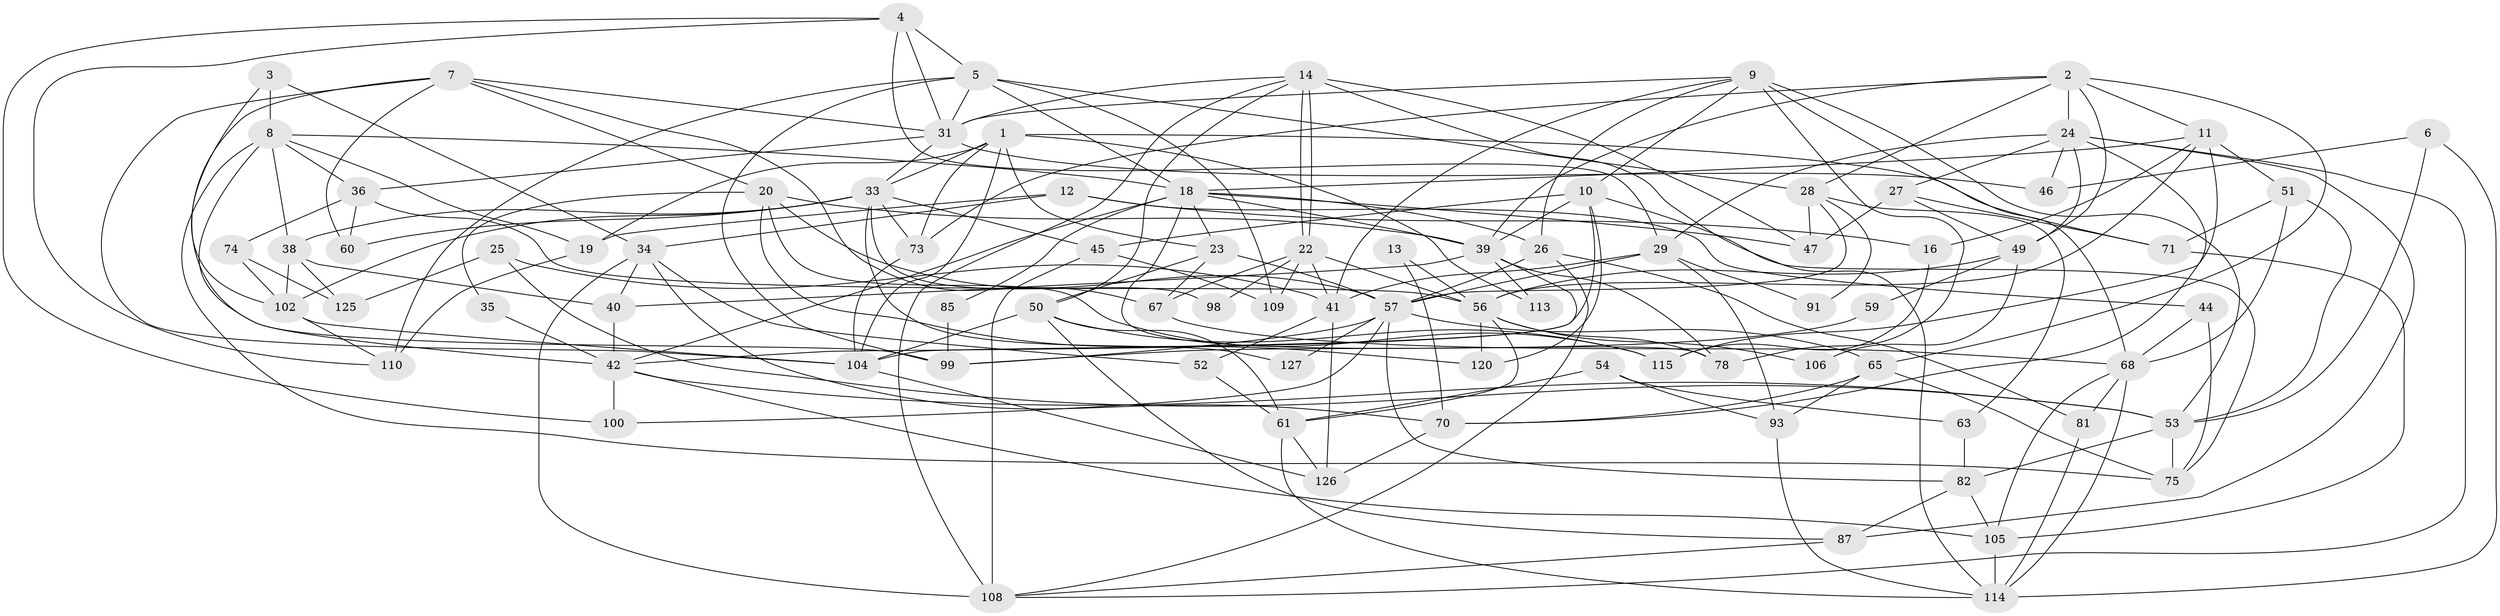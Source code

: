 // Generated by graph-tools (version 1.1) at 2025/52/02/27/25 19:52:08]
// undirected, 84 vertices, 205 edges
graph export_dot {
graph [start="1"]
  node [color=gray90,style=filled];
  1 [super="+17"];
  2 [super="+83"];
  3;
  4 [super="+15"];
  5 [super="+77"];
  6;
  7 [super="+76"];
  8 [super="+92"];
  9 [super="+69"];
  10 [super="+96"];
  11 [super="+95"];
  12 [super="+88"];
  13;
  14 [super="+107"];
  16;
  18 [super="+117"];
  19 [super="+80"];
  20 [super="+21"];
  22 [super="+55"];
  23;
  24 [super="+30"];
  25;
  26 [super="+37"];
  27 [super="+32"];
  28;
  29 [super="+79"];
  31 [super="+119"];
  33 [super="+66"];
  34 [super="+58"];
  35;
  36;
  38 [super="+122"];
  39 [super="+62"];
  40 [super="+43"];
  41 [super="+103"];
  42 [super="+72"];
  44;
  45 [super="+64"];
  46 [super="+48"];
  47;
  49;
  50 [super="+97"];
  51;
  52;
  53 [super="+90"];
  54;
  56 [super="+94"];
  57 [super="+124"];
  59;
  60;
  61 [super="+111"];
  63;
  65 [super="+89"];
  67 [super="+128"];
  68 [super="+121"];
  70;
  71 [super="+118"];
  73;
  74;
  75 [super="+84"];
  78;
  81;
  82 [super="+86"];
  85;
  87;
  91;
  93;
  98;
  99 [super="+101"];
  100;
  102 [super="+116"];
  104 [super="+112"];
  105 [super="+123"];
  106;
  108;
  109;
  110;
  113;
  114 [super="+129"];
  115;
  120;
  125;
  126;
  127;
  1 -- 23;
  1 -- 104;
  1 -- 33;
  1 -- 113;
  1 -- 73;
  1 -- 71;
  1 -- 19;
  2 -- 49;
  2 -- 73;
  2 -- 28;
  2 -- 65;
  2 -- 39;
  2 -- 24;
  2 -- 11;
  3 -- 102;
  3 -- 34;
  3 -- 8;
  4 -- 31;
  4 -- 110;
  4 -- 100;
  4 -- 5;
  4 -- 29;
  5 -- 28;
  5 -- 109;
  5 -- 110;
  5 -- 99;
  5 -- 31;
  5 -- 18;
  6 -- 46;
  6 -- 53;
  6 -- 114;
  7 -- 20;
  7 -- 67;
  7 -- 99;
  7 -- 104;
  7 -- 60;
  7 -- 31;
  8 -- 36;
  8 -- 42;
  8 -- 75;
  8 -- 18;
  8 -- 19;
  8 -- 38;
  9 -- 78;
  9 -- 31;
  9 -- 26;
  9 -- 68;
  9 -- 53;
  9 -- 10;
  9 -- 41;
  10 -- 45;
  10 -- 120;
  10 -- 75;
  10 -- 42;
  10 -- 39;
  11 -- 16;
  11 -- 51;
  11 -- 115;
  11 -- 56;
  11 -- 18;
  12 -- 44;
  12 -- 16;
  12 -- 34;
  12 -- 19;
  13 -- 70;
  13 -- 56;
  14 -- 22;
  14 -- 22;
  14 -- 47;
  14 -- 108;
  14 -- 31;
  14 -- 50;
  14 -- 114;
  16 -- 115;
  18 -- 23;
  18 -- 78;
  18 -- 85;
  18 -- 26;
  18 -- 39;
  18 -- 42;
  18 -- 47;
  19 -- 110 [weight=2];
  20 -- 115;
  20 -- 39;
  20 -- 120;
  20 -- 57;
  20 -- 35;
  22 -- 109;
  22 -- 56;
  22 -- 98;
  22 -- 67;
  22 -- 41;
  23 -- 57;
  23 -- 67;
  23 -- 50;
  24 -- 49;
  24 -- 108;
  24 -- 70;
  24 -- 87;
  24 -- 46 [weight=2];
  24 -- 29;
  24 -- 27;
  25 -- 53;
  25 -- 41;
  25 -- 125;
  26 -- 57;
  26 -- 81;
  26 -- 108;
  27 -- 71;
  27 -- 49;
  27 -- 47;
  28 -- 47;
  28 -- 57;
  28 -- 63;
  28 -- 91;
  29 -- 41 [weight=2];
  29 -- 93;
  29 -- 91;
  29 -- 57;
  31 -- 46;
  31 -- 33;
  31 -- 36;
  33 -- 38;
  33 -- 73 [weight=2];
  33 -- 98;
  33 -- 127;
  33 -- 102;
  33 -- 60;
  33 -- 45;
  34 -- 52;
  34 -- 70;
  34 -- 40;
  34 -- 108;
  35 -- 42;
  36 -- 60;
  36 -- 74;
  36 -- 56;
  38 -- 40;
  38 -- 102;
  38 -- 125;
  39 -- 40;
  39 -- 78;
  39 -- 113;
  39 -- 104;
  40 -- 42;
  41 -- 126;
  41 -- 52;
  42 -- 100;
  42 -- 105;
  42 -- 53;
  44 -- 75;
  44 -- 68;
  45 -- 109;
  45 -- 108 [weight=2];
  49 -- 56;
  49 -- 59;
  49 -- 106;
  50 -- 87;
  50 -- 115;
  50 -- 104;
  50 -- 61;
  51 -- 53;
  51 -- 71;
  51 -- 68;
  52 -- 61;
  53 -- 82;
  53 -- 75;
  54 -- 63;
  54 -- 93;
  54 -- 61;
  56 -- 78;
  56 -- 61;
  56 -- 106;
  56 -- 120;
  57 -- 82;
  57 -- 100;
  57 -- 127;
  57 -- 65;
  57 -- 99;
  59 -- 99;
  61 -- 114;
  61 -- 126;
  63 -- 82;
  65 -- 93;
  65 -- 70;
  65 -- 75;
  67 -- 68;
  68 -- 105;
  68 -- 114;
  68 -- 81;
  70 -- 126;
  71 -- 105;
  73 -- 104;
  74 -- 125;
  74 -- 102;
  81 -- 114;
  82 -- 105;
  82 -- 87;
  85 -- 99;
  87 -- 108;
  93 -- 114;
  102 -- 110;
  102 -- 104;
  104 -- 126;
  105 -- 114;
}
